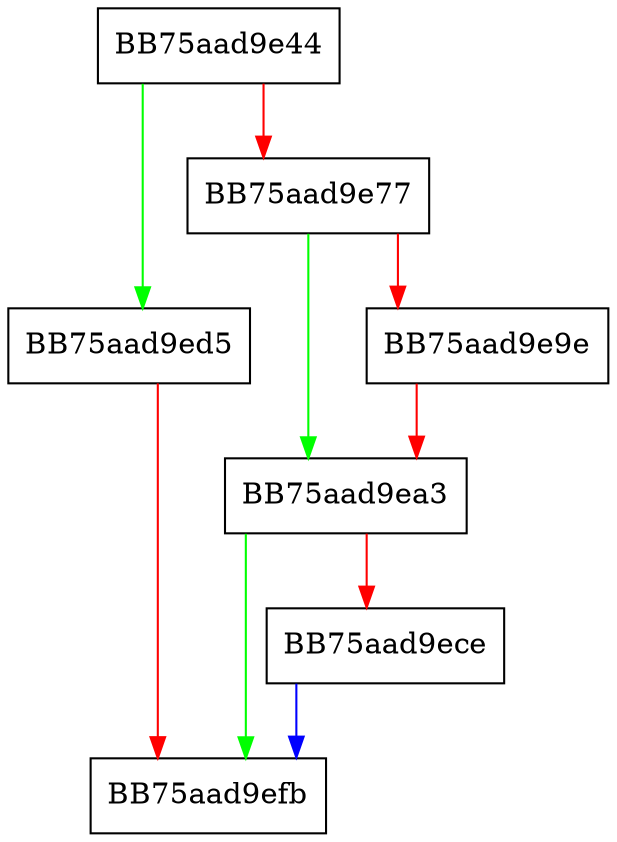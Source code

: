 digraph ToUnsignedDecimal {
  node [shape="box"];
  graph [splines=ortho];
  BB75aad9e44 -> BB75aad9ed5 [color="green"];
  BB75aad9e44 -> BB75aad9e77 [color="red"];
  BB75aad9e77 -> BB75aad9ea3 [color="green"];
  BB75aad9e77 -> BB75aad9e9e [color="red"];
  BB75aad9e9e -> BB75aad9ea3 [color="red"];
  BB75aad9ea3 -> BB75aad9efb [color="green"];
  BB75aad9ea3 -> BB75aad9ece [color="red"];
  BB75aad9ece -> BB75aad9efb [color="blue"];
  BB75aad9ed5 -> BB75aad9efb [color="red"];
}